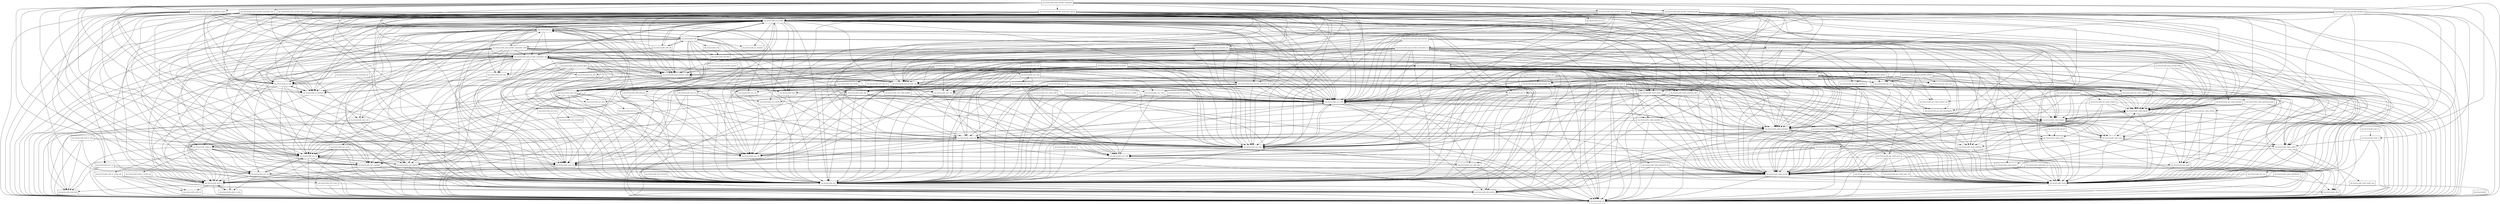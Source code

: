 digraph bcprov_jdk15on_1_56_package_dependencies {
  node [shape = box, fontsize=10.0];
  org_bouncycastle -> org_bouncycastle_util;
  org_bouncycastle_asn1 -> org_bouncycastle_util;
  org_bouncycastle_asn1 -> org_bouncycastle_util_encoders;
  org_bouncycastle_asn1 -> org_bouncycastle_util_io;
  org_bouncycastle_asn1_anssi -> org_bouncycastle_asn1;
  org_bouncycastle_asn1_anssi -> org_bouncycastle_asn1_x9;
  org_bouncycastle_asn1_anssi -> org_bouncycastle_math_ec;
  org_bouncycastle_asn1_anssi -> org_bouncycastle_util;
  org_bouncycastle_asn1_anssi -> org_bouncycastle_util_encoders;
  org_bouncycastle_asn1_bc -> org_bouncycastle_asn1;
  org_bouncycastle_asn1_bc -> org_bouncycastle_asn1_pkcs;
  org_bouncycastle_asn1_bc -> org_bouncycastle_asn1_x509;
  org_bouncycastle_asn1_bc -> org_bouncycastle_util;
  org_bouncycastle_asn1_bsi -> org_bouncycastle_asn1;
  org_bouncycastle_asn1_cmp -> org_bouncycastle_asn1;
  org_bouncycastle_asn1_cmp -> org_bouncycastle_asn1_crmf;
  org_bouncycastle_asn1_cmp -> org_bouncycastle_asn1_pkcs;
  org_bouncycastle_asn1_cmp -> org_bouncycastle_asn1_x500;
  org_bouncycastle_asn1_cmp -> org_bouncycastle_asn1_x509;
  org_bouncycastle_asn1_cms -> org_bouncycastle_asn1;
  org_bouncycastle_asn1_cms -> org_bouncycastle_asn1_pkcs;
  org_bouncycastle_asn1_cms -> org_bouncycastle_asn1_x500;
  org_bouncycastle_asn1_cms -> org_bouncycastle_asn1_x509;
  org_bouncycastle_asn1_cms -> org_bouncycastle_util;
  org_bouncycastle_asn1_cms_ecc -> org_bouncycastle_asn1;
  org_bouncycastle_asn1_cms_ecc -> org_bouncycastle_asn1_cms;
  org_bouncycastle_asn1_cms_ecc -> org_bouncycastle_asn1_x509;
  org_bouncycastle_asn1_cms_ecc -> org_bouncycastle_util;
  org_bouncycastle_asn1_crmf -> org_bouncycastle_asn1;
  org_bouncycastle_asn1_crmf -> org_bouncycastle_asn1_cmp;
  org_bouncycastle_asn1_crmf -> org_bouncycastle_asn1_cms;
  org_bouncycastle_asn1_crmf -> org_bouncycastle_asn1_pkcs;
  org_bouncycastle_asn1_crmf -> org_bouncycastle_asn1_x500;
  org_bouncycastle_asn1_crmf -> org_bouncycastle_asn1_x509;
  org_bouncycastle_asn1_cryptopro -> org_bouncycastle_asn1;
  org_bouncycastle_asn1_cryptopro -> org_bouncycastle_crypto_params;
  org_bouncycastle_asn1_cryptopro -> org_bouncycastle_math_ec;
  org_bouncycastle_asn1_cryptopro -> org_bouncycastle_util;
  org_bouncycastle_asn1_dvcs -> org_bouncycastle_asn1;
  org_bouncycastle_asn1_dvcs -> org_bouncycastle_asn1_cmp;
  org_bouncycastle_asn1_dvcs -> org_bouncycastle_asn1_cms;
  org_bouncycastle_asn1_dvcs -> org_bouncycastle_asn1_ess;
  org_bouncycastle_asn1_dvcs -> org_bouncycastle_asn1_ocsp;
  org_bouncycastle_asn1_dvcs -> org_bouncycastle_asn1_smime;
  org_bouncycastle_asn1_dvcs -> org_bouncycastle_asn1_x509;
  org_bouncycastle_asn1_dvcs -> org_bouncycastle_util;
  org_bouncycastle_asn1_eac -> org_bouncycastle_asn1;
  org_bouncycastle_asn1_eac -> org_bouncycastle_util;
  org_bouncycastle_asn1_esf -> org_bouncycastle_asn1;
  org_bouncycastle_asn1_esf -> org_bouncycastle_asn1_ocsp;
  org_bouncycastle_asn1_esf -> org_bouncycastle_asn1_oiw;
  org_bouncycastle_asn1_esf -> org_bouncycastle_asn1_pkcs;
  org_bouncycastle_asn1_esf -> org_bouncycastle_asn1_x500;
  org_bouncycastle_asn1_esf -> org_bouncycastle_asn1_x509;
  org_bouncycastle_asn1_ess -> org_bouncycastle_asn1;
  org_bouncycastle_asn1_ess -> org_bouncycastle_asn1_nist;
  org_bouncycastle_asn1_ess -> org_bouncycastle_asn1_oiw;
  org_bouncycastle_asn1_ess -> org_bouncycastle_asn1_x509;
  org_bouncycastle_asn1_ess -> org_bouncycastle_util;
  org_bouncycastle_asn1_gnu -> org_bouncycastle_asn1;
  org_bouncycastle_asn1_iana -> org_bouncycastle_asn1;
  org_bouncycastle_asn1_icao -> org_bouncycastle_asn1;
  org_bouncycastle_asn1_icao -> org_bouncycastle_asn1_x509;
  org_bouncycastle_asn1_isismtt -> org_bouncycastle_asn1;
  org_bouncycastle_asn1_isismtt_ocsp -> org_bouncycastle_asn1;
  org_bouncycastle_asn1_isismtt_ocsp -> org_bouncycastle_asn1_x509;
  org_bouncycastle_asn1_isismtt_x509 -> org_bouncycastle_asn1;
  org_bouncycastle_asn1_isismtt_x509 -> org_bouncycastle_asn1_isismtt;
  org_bouncycastle_asn1_isismtt_x509 -> org_bouncycastle_asn1_x500;
  org_bouncycastle_asn1_isismtt_x509 -> org_bouncycastle_asn1_x509;
  org_bouncycastle_asn1_iso -> org_bouncycastle_asn1;
  org_bouncycastle_asn1_kisa -> org_bouncycastle_asn1;
  org_bouncycastle_asn1_microsoft -> org_bouncycastle_asn1;
  org_bouncycastle_asn1_misc -> org_bouncycastle_asn1;
  org_bouncycastle_asn1_misc -> org_bouncycastle_util;
  org_bouncycastle_asn1_mozilla -> org_bouncycastle_asn1;
  org_bouncycastle_asn1_mozilla -> org_bouncycastle_asn1_x509;
  org_bouncycastle_asn1_nist -> org_bouncycastle_asn1;
  org_bouncycastle_asn1_nist -> org_bouncycastle_asn1_sec;
  org_bouncycastle_asn1_nist -> org_bouncycastle_asn1_x9;
  org_bouncycastle_asn1_nist -> org_bouncycastle_util;
  org_bouncycastle_asn1_ntt -> org_bouncycastle_asn1;
  org_bouncycastle_asn1_ocsp -> org_bouncycastle_asn1;
  org_bouncycastle_asn1_ocsp -> org_bouncycastle_asn1_x500;
  org_bouncycastle_asn1_ocsp -> org_bouncycastle_asn1_x509;
  org_bouncycastle_asn1_oiw -> org_bouncycastle_asn1;
  org_bouncycastle_asn1_pkcs -> org_bouncycastle_asn1;
  org_bouncycastle_asn1_pkcs -> org_bouncycastle_asn1_oiw;
  org_bouncycastle_asn1_pkcs -> org_bouncycastle_asn1_x500;
  org_bouncycastle_asn1_pkcs -> org_bouncycastle_asn1_x509;
  org_bouncycastle_asn1_pkcs -> org_bouncycastle_util;
  org_bouncycastle_asn1_rosstandart -> org_bouncycastle_asn1;
  org_bouncycastle_asn1_sec -> org_bouncycastle_asn1;
  org_bouncycastle_asn1_sec -> org_bouncycastle_asn1_x9;
  org_bouncycastle_asn1_sec -> org_bouncycastle_math_ec;
  org_bouncycastle_asn1_sec -> org_bouncycastle_math_ec_endo;
  org_bouncycastle_asn1_sec -> org_bouncycastle_util;
  org_bouncycastle_asn1_sec -> org_bouncycastle_util_encoders;
  org_bouncycastle_asn1_smime -> org_bouncycastle_asn1;
  org_bouncycastle_asn1_smime -> org_bouncycastle_asn1_cms;
  org_bouncycastle_asn1_smime -> org_bouncycastle_asn1_nist;
  org_bouncycastle_asn1_smime -> org_bouncycastle_asn1_pkcs;
  org_bouncycastle_asn1_teletrust -> org_bouncycastle_asn1;
  org_bouncycastle_asn1_teletrust -> org_bouncycastle_asn1_x9;
  org_bouncycastle_asn1_teletrust -> org_bouncycastle_math_ec;
  org_bouncycastle_asn1_teletrust -> org_bouncycastle_util;
  org_bouncycastle_asn1_teletrust -> org_bouncycastle_util_encoders;
  org_bouncycastle_asn1_tsp -> org_bouncycastle_asn1;
  org_bouncycastle_asn1_tsp -> org_bouncycastle_asn1_cmp;
  org_bouncycastle_asn1_tsp -> org_bouncycastle_asn1_cms;
  org_bouncycastle_asn1_tsp -> org_bouncycastle_asn1_x509;
  org_bouncycastle_asn1_tsp -> org_bouncycastle_util;
  org_bouncycastle_asn1_ua -> org_bouncycastle_asn1;
  org_bouncycastle_asn1_ua -> org_bouncycastle_crypto_params;
  org_bouncycastle_asn1_ua -> org_bouncycastle_math_ec;
  org_bouncycastle_asn1_ua -> org_bouncycastle_math_field;
  org_bouncycastle_asn1_ua -> org_bouncycastle_util;
  org_bouncycastle_asn1_util -> org_bouncycastle_asn1;
  org_bouncycastle_asn1_util -> org_bouncycastle_util;
  org_bouncycastle_asn1_util -> org_bouncycastle_util_encoders;
  org_bouncycastle_asn1_x500 -> org_bouncycastle_asn1;
  org_bouncycastle_asn1_x500 -> org_bouncycastle_asn1_x500_style;
  org_bouncycastle_asn1_x500_style -> org_bouncycastle_asn1;
  org_bouncycastle_asn1_x500_style -> org_bouncycastle_asn1_pkcs;
  org_bouncycastle_asn1_x500_style -> org_bouncycastle_asn1_x500;
  org_bouncycastle_asn1_x500_style -> org_bouncycastle_asn1_x509;
  org_bouncycastle_asn1_x500_style -> org_bouncycastle_util;
  org_bouncycastle_asn1_x500_style -> org_bouncycastle_util_encoders;
  org_bouncycastle_asn1_x509 -> org_bouncycastle_asn1;
  org_bouncycastle_asn1_x509 -> org_bouncycastle_asn1_pkcs;
  org_bouncycastle_asn1_x509 -> org_bouncycastle_asn1_x500;
  org_bouncycastle_asn1_x509 -> org_bouncycastle_crypto;
  org_bouncycastle_asn1_x509 -> org_bouncycastle_crypto_digests;
  org_bouncycastle_asn1_x509 -> org_bouncycastle_util;
  org_bouncycastle_asn1_x509 -> org_bouncycastle_util_encoders;
  org_bouncycastle_asn1_x509_qualified -> org_bouncycastle_asn1;
  org_bouncycastle_asn1_x509_qualified -> org_bouncycastle_asn1_x509;
  org_bouncycastle_asn1_x509_sigi -> org_bouncycastle_asn1;
  org_bouncycastle_asn1_x509_sigi -> org_bouncycastle_asn1_x500;
  org_bouncycastle_asn1_x9 -> org_bouncycastle_asn1;
  org_bouncycastle_asn1_x9 -> org_bouncycastle_asn1_anssi;
  org_bouncycastle_asn1_x9 -> org_bouncycastle_asn1_cryptopro;
  org_bouncycastle_asn1_x9 -> org_bouncycastle_asn1_nist;
  org_bouncycastle_asn1_x9 -> org_bouncycastle_asn1_sec;
  org_bouncycastle_asn1_x9 -> org_bouncycastle_asn1_teletrust;
  org_bouncycastle_asn1_x9 -> org_bouncycastle_math_ec;
  org_bouncycastle_asn1_x9 -> org_bouncycastle_math_field;
  org_bouncycastle_asn1_x9 -> org_bouncycastle_util;
  org_bouncycastle_asn1_x9 -> org_bouncycastle_util_encoders;
  org_bouncycastle_crypto -> org_bouncycastle_crypto_params;
  org_bouncycastle_crypto -> org_bouncycastle_util;
  org_bouncycastle_crypto_agreement -> org_bouncycastle_crypto;
  org_bouncycastle_crypto_agreement -> org_bouncycastle_crypto_generators;
  org_bouncycastle_crypto_agreement -> org_bouncycastle_crypto_params;
  org_bouncycastle_crypto_agreement -> org_bouncycastle_math_ec;
  org_bouncycastle_crypto_agreement -> org_bouncycastle_util;
  org_bouncycastle_crypto_agreement -> org_bouncycastle_util_encoders;
  org_bouncycastle_crypto_agreement_jpake -> org_bouncycastle_crypto;
  org_bouncycastle_crypto_agreement_jpake -> org_bouncycastle_crypto_digests;
  org_bouncycastle_crypto_agreement_jpake -> org_bouncycastle_crypto_macs;
  org_bouncycastle_crypto_agreement_jpake -> org_bouncycastle_crypto_params;
  org_bouncycastle_crypto_agreement_jpake -> org_bouncycastle_util;
  org_bouncycastle_crypto_agreement_kdf -> org_bouncycastle_asn1;
  org_bouncycastle_crypto_agreement_kdf -> org_bouncycastle_asn1_x509;
  org_bouncycastle_crypto_agreement_kdf -> org_bouncycastle_crypto;
  org_bouncycastle_crypto_agreement_kdf -> org_bouncycastle_crypto_generators;
  org_bouncycastle_crypto_agreement_kdf -> org_bouncycastle_crypto_params;
  org_bouncycastle_crypto_agreement_kdf -> org_bouncycastle_util;
  org_bouncycastle_crypto_agreement_srp -> org_bouncycastle_crypto;
  org_bouncycastle_crypto_agreement_srp -> org_bouncycastle_crypto_params;
  org_bouncycastle_crypto_agreement_srp -> org_bouncycastle_util;
  org_bouncycastle_crypto_agreement_srp -> org_bouncycastle_util_encoders;
  org_bouncycastle_crypto_commitments -> org_bouncycastle_crypto;
  org_bouncycastle_crypto_commitments -> org_bouncycastle_util;
  org_bouncycastle_crypto_digests -> org_bouncycastle_crypto;
  org_bouncycastle_crypto_digests -> org_bouncycastle_crypto_engines;
  org_bouncycastle_crypto_digests -> org_bouncycastle_crypto_params;
  org_bouncycastle_crypto_digests -> org_bouncycastle_util;
  org_bouncycastle_crypto_ec -> org_bouncycastle_asn1;
  org_bouncycastle_crypto_ec -> org_bouncycastle_asn1_sec;
  org_bouncycastle_crypto_ec -> org_bouncycastle_asn1_x9;
  org_bouncycastle_crypto_ec -> org_bouncycastle_crypto;
  org_bouncycastle_crypto_ec -> org_bouncycastle_crypto_params;
  org_bouncycastle_crypto_ec -> org_bouncycastle_math_ec;
  org_bouncycastle_crypto_ec -> org_bouncycastle_math_ec_custom_djb;
  org_bouncycastle_crypto_ec -> org_bouncycastle_math_ec_custom_sec;
  org_bouncycastle_crypto_ec -> org_bouncycastle_math_ec_endo;
  org_bouncycastle_crypto_ec -> org_bouncycastle_util;
  org_bouncycastle_crypto_ec -> org_bouncycastle_util_encoders;
  org_bouncycastle_crypto_encodings -> org_bouncycastle_crypto;
  org_bouncycastle_crypto_encodings -> org_bouncycastle_crypto_params;
  org_bouncycastle_crypto_encodings -> org_bouncycastle_crypto_util;
  org_bouncycastle_crypto_encodings -> org_bouncycastle_util;
  org_bouncycastle_crypto_engines -> org_bouncycastle_crypto;
  org_bouncycastle_crypto_engines -> org_bouncycastle_crypto_generators;
  org_bouncycastle_crypto_engines -> org_bouncycastle_crypto_modes;
  org_bouncycastle_crypto_engines -> org_bouncycastle_crypto_params;
  org_bouncycastle_crypto_engines -> org_bouncycastle_crypto_util;
  org_bouncycastle_crypto_engines -> org_bouncycastle_util;
  org_bouncycastle_crypto_examples -> org_bouncycastle_crypto;
  org_bouncycastle_crypto_examples -> org_bouncycastle_crypto_agreement_jpake;
  org_bouncycastle_crypto_examples -> org_bouncycastle_crypto_digests;
  org_bouncycastle_crypto_examples -> org_bouncycastle_crypto_engines;
  org_bouncycastle_crypto_examples -> org_bouncycastle_crypto_generators;
  org_bouncycastle_crypto_examples -> org_bouncycastle_crypto_modes;
  org_bouncycastle_crypto_examples -> org_bouncycastle_crypto_paddings;
  org_bouncycastle_crypto_examples -> org_bouncycastle_crypto_params;
  org_bouncycastle_crypto_examples -> org_bouncycastle_util_encoders;
  org_bouncycastle_crypto_generators -> org_bouncycastle_crypto;
  org_bouncycastle_crypto_generators -> org_bouncycastle_crypto_digests;
  org_bouncycastle_crypto_generators -> org_bouncycastle_crypto_engines;
  org_bouncycastle_crypto_generators -> org_bouncycastle_crypto_macs;
  org_bouncycastle_crypto_generators -> org_bouncycastle_crypto_params;
  org_bouncycastle_crypto_generators -> org_bouncycastle_crypto_util;
  org_bouncycastle_crypto_generators -> org_bouncycastle_math;
  org_bouncycastle_crypto_generators -> org_bouncycastle_math_ec;
  org_bouncycastle_crypto_generators -> org_bouncycastle_util;
  org_bouncycastle_crypto_generators -> org_bouncycastle_util_encoders;
  org_bouncycastle_crypto_io -> org_bouncycastle_crypto;
  org_bouncycastle_crypto_io -> org_bouncycastle_crypto_modes;
  org_bouncycastle_crypto_io -> org_bouncycastle_util;
  org_bouncycastle_crypto_kems -> org_bouncycastle_crypto;
  org_bouncycastle_crypto_kems -> org_bouncycastle_crypto_params;
  org_bouncycastle_crypto_kems -> org_bouncycastle_math_ec;
  org_bouncycastle_crypto_kems -> org_bouncycastle_util;
  org_bouncycastle_crypto_macs -> org_bouncycastle_crypto;
  org_bouncycastle_crypto_macs -> org_bouncycastle_crypto_digests;
  org_bouncycastle_crypto_macs -> org_bouncycastle_crypto_engines;
  org_bouncycastle_crypto_macs -> org_bouncycastle_crypto_modes;
  org_bouncycastle_crypto_macs -> org_bouncycastle_crypto_paddings;
  org_bouncycastle_crypto_macs -> org_bouncycastle_crypto_params;
  org_bouncycastle_crypto_macs -> org_bouncycastle_util;
  org_bouncycastle_crypto_modes -> org_bouncycastle_crypto;
  org_bouncycastle_crypto_modes -> org_bouncycastle_crypto_macs;
  org_bouncycastle_crypto_modes -> org_bouncycastle_crypto_modes_gcm;
  org_bouncycastle_crypto_modes -> org_bouncycastle_crypto_params;
  org_bouncycastle_crypto_modes -> org_bouncycastle_util;
  org_bouncycastle_crypto_modes_gcm -> org_bouncycastle_util;
  org_bouncycastle_crypto_paddings -> org_bouncycastle_crypto;
  org_bouncycastle_crypto_paddings -> org_bouncycastle_crypto_params;
  org_bouncycastle_crypto_params -> org_bouncycastle_asn1;
  org_bouncycastle_crypto_params -> org_bouncycastle_crypto;
  org_bouncycastle_crypto_params -> org_bouncycastle_math_ec;
  org_bouncycastle_crypto_params -> org_bouncycastle_util;
  org_bouncycastle_crypto_parsers -> org_bouncycastle_crypto;
  org_bouncycastle_crypto_parsers -> org_bouncycastle_crypto_params;
  org_bouncycastle_crypto_parsers -> org_bouncycastle_math_ec;
  org_bouncycastle_crypto_parsers -> org_bouncycastle_util_io;
  org_bouncycastle_crypto_prng -> org_bouncycastle_crypto;
  org_bouncycastle_crypto_prng -> org_bouncycastle_crypto_params;
  org_bouncycastle_crypto_prng -> org_bouncycastle_crypto_prng_drbg;
  org_bouncycastle_crypto_prng -> org_bouncycastle_util;
  org_bouncycastle_crypto_prng_drbg -> org_bouncycastle_asn1_nist;
  org_bouncycastle_crypto_prng_drbg -> org_bouncycastle_asn1_x9;
  org_bouncycastle_crypto_prng_drbg -> org_bouncycastle_crypto;
  org_bouncycastle_crypto_prng_drbg -> org_bouncycastle_crypto_params;
  org_bouncycastle_crypto_prng_drbg -> org_bouncycastle_crypto_prng;
  org_bouncycastle_crypto_prng_drbg -> org_bouncycastle_math_ec;
  org_bouncycastle_crypto_prng_drbg -> org_bouncycastle_util;
  org_bouncycastle_crypto_prng_drbg -> org_bouncycastle_util_encoders;
  org_bouncycastle_crypto_signers -> org_bouncycastle_asn1;
  org_bouncycastle_crypto_signers -> org_bouncycastle_asn1_nist;
  org_bouncycastle_crypto_signers -> org_bouncycastle_asn1_pkcs;
  org_bouncycastle_crypto_signers -> org_bouncycastle_asn1_teletrust;
  org_bouncycastle_crypto_signers -> org_bouncycastle_asn1_x509;
  org_bouncycastle_crypto_signers -> org_bouncycastle_crypto;
  org_bouncycastle_crypto_signers -> org_bouncycastle_crypto_encodings;
  org_bouncycastle_crypto_signers -> org_bouncycastle_crypto_engines;
  org_bouncycastle_crypto_signers -> org_bouncycastle_crypto_generators;
  org_bouncycastle_crypto_signers -> org_bouncycastle_crypto_macs;
  org_bouncycastle_crypto_signers -> org_bouncycastle_crypto_params;
  org_bouncycastle_crypto_signers -> org_bouncycastle_math_ec;
  org_bouncycastle_crypto_signers -> org_bouncycastle_util;
  org_bouncycastle_crypto_tls -> org_bouncycastle_asn1;
  org_bouncycastle_crypto_tls -> org_bouncycastle_asn1_nist;
  org_bouncycastle_crypto_tls -> org_bouncycastle_asn1_ocsp;
  org_bouncycastle_crypto_tls -> org_bouncycastle_asn1_pkcs;
  org_bouncycastle_crypto_tls -> org_bouncycastle_asn1_x500;
  org_bouncycastle_crypto_tls -> org_bouncycastle_asn1_x509;
  org_bouncycastle_crypto_tls -> org_bouncycastle_asn1_x9;
  org_bouncycastle_crypto_tls -> org_bouncycastle_crypto;
  org_bouncycastle_crypto_tls -> org_bouncycastle_crypto_agreement;
  org_bouncycastle_crypto_tls -> org_bouncycastle_crypto_agreement_srp;
  org_bouncycastle_crypto_tls -> org_bouncycastle_crypto_digests;
  org_bouncycastle_crypto_tls -> org_bouncycastle_crypto_ec;
  org_bouncycastle_crypto_tls -> org_bouncycastle_crypto_encodings;
  org_bouncycastle_crypto_tls -> org_bouncycastle_crypto_engines;
  org_bouncycastle_crypto_tls -> org_bouncycastle_crypto_generators;
  org_bouncycastle_crypto_tls -> org_bouncycastle_crypto_macs;
  org_bouncycastle_crypto_tls -> org_bouncycastle_crypto_modes;
  org_bouncycastle_crypto_tls -> org_bouncycastle_crypto_params;
  org_bouncycastle_crypto_tls -> org_bouncycastle_crypto_prng;
  org_bouncycastle_crypto_tls -> org_bouncycastle_crypto_signers;
  org_bouncycastle_crypto_tls -> org_bouncycastle_crypto_util;
  org_bouncycastle_crypto_tls -> org_bouncycastle_math_ec;
  org_bouncycastle_crypto_tls -> org_bouncycastle_math_field;
  org_bouncycastle_crypto_tls -> org_bouncycastle_util;
  org_bouncycastle_crypto_tls -> org_bouncycastle_util_encoders;
  org_bouncycastle_crypto_tls -> org_bouncycastle_util_io;
  org_bouncycastle_crypto_util -> org_bouncycastle_asn1;
  org_bouncycastle_crypto_util -> org_bouncycastle_asn1_oiw;
  org_bouncycastle_crypto_util -> org_bouncycastle_asn1_pkcs;
  org_bouncycastle_crypto_util -> org_bouncycastle_asn1_sec;
  org_bouncycastle_crypto_util -> org_bouncycastle_asn1_x509;
  org_bouncycastle_crypto_util -> org_bouncycastle_asn1_x9;
  org_bouncycastle_crypto_util -> org_bouncycastle_crypto;
  org_bouncycastle_crypto_util -> org_bouncycastle_crypto_digests;
  org_bouncycastle_crypto_util -> org_bouncycastle_crypto_ec;
  org_bouncycastle_crypto_util -> org_bouncycastle_crypto_params;
  org_bouncycastle_crypto_util -> org_bouncycastle_math_ec;
  org_bouncycastle_crypto_util -> org_bouncycastle_util;
  org_bouncycastle_i18n -> org_bouncycastle_i18n_filter;
  org_bouncycastle_jcajce -> org_bouncycastle_asn1;
  org_bouncycastle_jcajce -> org_bouncycastle_asn1_x509;
  org_bouncycastle_jcajce -> org_bouncycastle_crypto;
  org_bouncycastle_jcajce -> org_bouncycastle_util;
  org_bouncycastle_jcajce_io -> org_bouncycastle_crypto_io;
  org_bouncycastle_jcajce_provider_asymmetric -> org_bouncycastle_asn1;
  org_bouncycastle_jcajce_provider_asymmetric -> org_bouncycastle_asn1_bsi;
  org_bouncycastle_jcajce_provider_asymmetric -> org_bouncycastle_asn1_cryptopro;
  org_bouncycastle_jcajce_provider_asymmetric -> org_bouncycastle_asn1_eac;
  org_bouncycastle_jcajce_provider_asymmetric -> org_bouncycastle_asn1_nist;
  org_bouncycastle_jcajce_provider_asymmetric -> org_bouncycastle_asn1_oiw;
  org_bouncycastle_jcajce_provider_asymmetric -> org_bouncycastle_asn1_pkcs;
  org_bouncycastle_jcajce_provider_asymmetric -> org_bouncycastle_asn1_sec;
  org_bouncycastle_jcajce_provider_asymmetric -> org_bouncycastle_asn1_teletrust;
  org_bouncycastle_jcajce_provider_asymmetric -> org_bouncycastle_asn1_ua;
  org_bouncycastle_jcajce_provider_asymmetric -> org_bouncycastle_asn1_x509;
  org_bouncycastle_jcajce_provider_asymmetric -> org_bouncycastle_asn1_x9;
  org_bouncycastle_jcajce_provider_asymmetric -> org_bouncycastle_jcajce_provider_asymmetric_dh;
  org_bouncycastle_jcajce_provider_asymmetric -> org_bouncycastle_jcajce_provider_asymmetric_dsa;
  org_bouncycastle_jcajce_provider_asymmetric -> org_bouncycastle_jcajce_provider_asymmetric_dstu;
  org_bouncycastle_jcajce_provider_asymmetric -> org_bouncycastle_jcajce_provider_asymmetric_ec;
  org_bouncycastle_jcajce_provider_asymmetric -> org_bouncycastle_jcajce_provider_asymmetric_ecgost;
  org_bouncycastle_jcajce_provider_asymmetric -> org_bouncycastle_jcajce_provider_asymmetric_elgamal;
  org_bouncycastle_jcajce_provider_asymmetric -> org_bouncycastle_jcajce_provider_asymmetric_gost;
  org_bouncycastle_jcajce_provider_asymmetric -> org_bouncycastle_jcajce_provider_asymmetric_rsa;
  org_bouncycastle_jcajce_provider_asymmetric -> org_bouncycastle_jcajce_provider_config;
  org_bouncycastle_jcajce_provider_asymmetric -> org_bouncycastle_jcajce_provider_util;
  org_bouncycastle_jcajce_provider_asymmetric -> org_bouncycastle_util;
  org_bouncycastle_jcajce_provider_asymmetric_dh -> org_bouncycastle_asn1;
  org_bouncycastle_jcajce_provider_asymmetric_dh -> org_bouncycastle_asn1_pkcs;
  org_bouncycastle_jcajce_provider_asymmetric_dh -> org_bouncycastle_asn1_x509;
  org_bouncycastle_jcajce_provider_asymmetric_dh -> org_bouncycastle_asn1_x9;
  org_bouncycastle_jcajce_provider_asymmetric_dh -> org_bouncycastle_crypto;
  org_bouncycastle_jcajce_provider_asymmetric_dh -> org_bouncycastle_crypto_agreement;
  org_bouncycastle_jcajce_provider_asymmetric_dh -> org_bouncycastle_crypto_agreement_kdf;
  org_bouncycastle_jcajce_provider_asymmetric_dh -> org_bouncycastle_crypto_engines;
  org_bouncycastle_jcajce_provider_asymmetric_dh -> org_bouncycastle_crypto_generators;
  org_bouncycastle_jcajce_provider_asymmetric_dh -> org_bouncycastle_crypto_macs;
  org_bouncycastle_jcajce_provider_asymmetric_dh -> org_bouncycastle_crypto_modes;
  org_bouncycastle_jcajce_provider_asymmetric_dh -> org_bouncycastle_crypto_paddings;
  org_bouncycastle_jcajce_provider_asymmetric_dh -> org_bouncycastle_crypto_params;
  org_bouncycastle_jcajce_provider_asymmetric_dh -> org_bouncycastle_crypto_parsers;
  org_bouncycastle_jcajce_provider_asymmetric_dh -> org_bouncycastle_crypto_util;
  org_bouncycastle_jcajce_provider_asymmetric_dh -> org_bouncycastle_jcajce_provider_asymmetric_util;
  org_bouncycastle_jcajce_provider_asymmetric_dh -> org_bouncycastle_jcajce_provider_config;
  org_bouncycastle_jcajce_provider_asymmetric_dh -> org_bouncycastle_jcajce_provider_util;
  org_bouncycastle_jcajce_provider_asymmetric_dh -> org_bouncycastle_jcajce_spec;
  org_bouncycastle_jcajce_provider_asymmetric_dh -> org_bouncycastle_jcajce_util;
  org_bouncycastle_jcajce_provider_asymmetric_dh -> org_bouncycastle_jce_interfaces;
  org_bouncycastle_jcajce_provider_asymmetric_dh -> org_bouncycastle_jce_provider;
  org_bouncycastle_jcajce_provider_asymmetric_dh -> org_bouncycastle_jce_spec;
  org_bouncycastle_jcajce_provider_asymmetric_dh -> org_bouncycastle_util;
  org_bouncycastle_jcajce_provider_asymmetric_dsa -> org_bouncycastle_asn1;
  org_bouncycastle_jcajce_provider_asymmetric_dsa -> org_bouncycastle_asn1_oiw;
  org_bouncycastle_jcajce_provider_asymmetric_dsa -> org_bouncycastle_asn1_pkcs;
  org_bouncycastle_jcajce_provider_asymmetric_dsa -> org_bouncycastle_asn1_x509;
  org_bouncycastle_jcajce_provider_asymmetric_dsa -> org_bouncycastle_asn1_x9;
  org_bouncycastle_jcajce_provider_asymmetric_dsa -> org_bouncycastle_crypto;
  org_bouncycastle_jcajce_provider_asymmetric_dsa -> org_bouncycastle_crypto_digests;
  org_bouncycastle_jcajce_provider_asymmetric_dsa -> org_bouncycastle_crypto_generators;
  org_bouncycastle_jcajce_provider_asymmetric_dsa -> org_bouncycastle_crypto_params;
  org_bouncycastle_jcajce_provider_asymmetric_dsa -> org_bouncycastle_crypto_signers;
  org_bouncycastle_jcajce_provider_asymmetric_dsa -> org_bouncycastle_crypto_util;
  org_bouncycastle_jcajce_provider_asymmetric_dsa -> org_bouncycastle_jcajce_provider_asymmetric_util;
  org_bouncycastle_jcajce_provider_asymmetric_dsa -> org_bouncycastle_jce_interfaces;
  org_bouncycastle_jcajce_provider_asymmetric_dsa -> org_bouncycastle_util;
  org_bouncycastle_jcajce_provider_asymmetric_dstu -> org_bouncycastle_asn1;
  org_bouncycastle_jcajce_provider_asymmetric_dstu -> org_bouncycastle_asn1_pkcs;
  org_bouncycastle_jcajce_provider_asymmetric_dstu -> org_bouncycastle_asn1_sec;
  org_bouncycastle_jcajce_provider_asymmetric_dstu -> org_bouncycastle_asn1_ua;
  org_bouncycastle_jcajce_provider_asymmetric_dstu -> org_bouncycastle_asn1_x509;
  org_bouncycastle_jcajce_provider_asymmetric_dstu -> org_bouncycastle_asn1_x9;
  org_bouncycastle_jcajce_provider_asymmetric_dstu -> org_bouncycastle_crypto;
  org_bouncycastle_jcajce_provider_asymmetric_dstu -> org_bouncycastle_crypto_digests;
  org_bouncycastle_jcajce_provider_asymmetric_dstu -> org_bouncycastle_crypto_generators;
  org_bouncycastle_jcajce_provider_asymmetric_dstu -> org_bouncycastle_crypto_params;
  org_bouncycastle_jcajce_provider_asymmetric_dstu -> org_bouncycastle_crypto_signers;
  org_bouncycastle_jcajce_provider_asymmetric_dstu -> org_bouncycastle_jcajce_provider_asymmetric_util;
  org_bouncycastle_jcajce_provider_asymmetric_dstu -> org_bouncycastle_jcajce_provider_config;
  org_bouncycastle_jcajce_provider_asymmetric_dstu -> org_bouncycastle_jce_interfaces;
  org_bouncycastle_jcajce_provider_asymmetric_dstu -> org_bouncycastle_jce_provider;
  org_bouncycastle_jcajce_provider_asymmetric_dstu -> org_bouncycastle_jce_spec;
  org_bouncycastle_jcajce_provider_asymmetric_dstu -> org_bouncycastle_math_ec;
  org_bouncycastle_jcajce_provider_asymmetric_dstu -> org_bouncycastle_util;
  org_bouncycastle_jcajce_provider_asymmetric_ec -> org_bouncycastle_asn1;
  org_bouncycastle_jcajce_provider_asymmetric_ec -> org_bouncycastle_asn1_pkcs;
  org_bouncycastle_jcajce_provider_asymmetric_ec -> org_bouncycastle_asn1_sec;
  org_bouncycastle_jcajce_provider_asymmetric_ec -> org_bouncycastle_asn1_x509;
  org_bouncycastle_jcajce_provider_asymmetric_ec -> org_bouncycastle_asn1_x9;
  org_bouncycastle_jcajce_provider_asymmetric_ec -> org_bouncycastle_crypto;
  org_bouncycastle_jcajce_provider_asymmetric_ec -> org_bouncycastle_crypto_agreement;
  org_bouncycastle_jcajce_provider_asymmetric_ec -> org_bouncycastle_crypto_agreement_kdf;
  org_bouncycastle_jcajce_provider_asymmetric_ec -> org_bouncycastle_crypto_digests;
  org_bouncycastle_jcajce_provider_asymmetric_ec -> org_bouncycastle_crypto_engines;
  org_bouncycastle_jcajce_provider_asymmetric_ec -> org_bouncycastle_crypto_generators;
  org_bouncycastle_jcajce_provider_asymmetric_ec -> org_bouncycastle_crypto_macs;
  org_bouncycastle_jcajce_provider_asymmetric_ec -> org_bouncycastle_crypto_modes;
  org_bouncycastle_jcajce_provider_asymmetric_ec -> org_bouncycastle_crypto_paddings;
  org_bouncycastle_jcajce_provider_asymmetric_ec -> org_bouncycastle_crypto_params;
  org_bouncycastle_jcajce_provider_asymmetric_ec -> org_bouncycastle_crypto_parsers;
  org_bouncycastle_jcajce_provider_asymmetric_ec -> org_bouncycastle_crypto_signers;
  org_bouncycastle_jcajce_provider_asymmetric_ec -> org_bouncycastle_crypto_util;
  org_bouncycastle_jcajce_provider_asymmetric_ec -> org_bouncycastle_jcajce_provider_asymmetric_util;
  org_bouncycastle_jcajce_provider_asymmetric_ec -> org_bouncycastle_jcajce_provider_config;
  org_bouncycastle_jcajce_provider_asymmetric_ec -> org_bouncycastle_jcajce_provider_util;
  org_bouncycastle_jcajce_provider_asymmetric_ec -> org_bouncycastle_jcajce_spec;
  org_bouncycastle_jcajce_provider_asymmetric_ec -> org_bouncycastle_jcajce_util;
  org_bouncycastle_jcajce_provider_asymmetric_ec -> org_bouncycastle_jce_interfaces;
  org_bouncycastle_jcajce_provider_asymmetric_ec -> org_bouncycastle_jce_provider;
  org_bouncycastle_jcajce_provider_asymmetric_ec -> org_bouncycastle_jce_spec;
  org_bouncycastle_jcajce_provider_asymmetric_ec -> org_bouncycastle_math_ec;
  org_bouncycastle_jcajce_provider_asymmetric_ec -> org_bouncycastle_util;
  org_bouncycastle_jcajce_provider_asymmetric_ecgost -> org_bouncycastle_asn1;
  org_bouncycastle_jcajce_provider_asymmetric_ecgost -> org_bouncycastle_asn1_cryptopro;
  org_bouncycastle_jcajce_provider_asymmetric_ecgost -> org_bouncycastle_asn1_pkcs;
  org_bouncycastle_jcajce_provider_asymmetric_ecgost -> org_bouncycastle_asn1_sec;
  org_bouncycastle_jcajce_provider_asymmetric_ecgost -> org_bouncycastle_asn1_x509;
  org_bouncycastle_jcajce_provider_asymmetric_ecgost -> org_bouncycastle_asn1_x9;
  org_bouncycastle_jcajce_provider_asymmetric_ecgost -> org_bouncycastle_crypto;
  org_bouncycastle_jcajce_provider_asymmetric_ecgost -> org_bouncycastle_crypto_digests;
  org_bouncycastle_jcajce_provider_asymmetric_ecgost -> org_bouncycastle_crypto_generators;
  org_bouncycastle_jcajce_provider_asymmetric_ecgost -> org_bouncycastle_crypto_params;
  org_bouncycastle_jcajce_provider_asymmetric_ecgost -> org_bouncycastle_crypto_signers;
  org_bouncycastle_jcajce_provider_asymmetric_ecgost -> org_bouncycastle_jcajce_provider_asymmetric_util;
  org_bouncycastle_jcajce_provider_asymmetric_ecgost -> org_bouncycastle_jcajce_provider_config;
  org_bouncycastle_jcajce_provider_asymmetric_ecgost -> org_bouncycastle_jce;
  org_bouncycastle_jcajce_provider_asymmetric_ecgost -> org_bouncycastle_jce_interfaces;
  org_bouncycastle_jcajce_provider_asymmetric_ecgost -> org_bouncycastle_jce_provider;
  org_bouncycastle_jcajce_provider_asymmetric_ecgost -> org_bouncycastle_jce_spec;
  org_bouncycastle_jcajce_provider_asymmetric_ecgost -> org_bouncycastle_math_ec;
  org_bouncycastle_jcajce_provider_asymmetric_ecgost -> org_bouncycastle_util;
  org_bouncycastle_jcajce_provider_asymmetric_elgamal -> org_bouncycastle_asn1;
  org_bouncycastle_jcajce_provider_asymmetric_elgamal -> org_bouncycastle_asn1_oiw;
  org_bouncycastle_jcajce_provider_asymmetric_elgamal -> org_bouncycastle_asn1_pkcs;
  org_bouncycastle_jcajce_provider_asymmetric_elgamal -> org_bouncycastle_asn1_x509;
  org_bouncycastle_jcajce_provider_asymmetric_elgamal -> org_bouncycastle_asn1_x9;
  org_bouncycastle_jcajce_provider_asymmetric_elgamal -> org_bouncycastle_crypto;
  org_bouncycastle_jcajce_provider_asymmetric_elgamal -> org_bouncycastle_crypto_encodings;
  org_bouncycastle_jcajce_provider_asymmetric_elgamal -> org_bouncycastle_crypto_engines;
  org_bouncycastle_jcajce_provider_asymmetric_elgamal -> org_bouncycastle_crypto_generators;
  org_bouncycastle_jcajce_provider_asymmetric_elgamal -> org_bouncycastle_crypto_params;
  org_bouncycastle_jcajce_provider_asymmetric_elgamal -> org_bouncycastle_jcajce_provider_asymmetric_util;
  org_bouncycastle_jcajce_provider_asymmetric_elgamal -> org_bouncycastle_jcajce_provider_config;
  org_bouncycastle_jcajce_provider_asymmetric_elgamal -> org_bouncycastle_jcajce_provider_symmetric_util;
  org_bouncycastle_jcajce_provider_asymmetric_elgamal -> org_bouncycastle_jcajce_provider_util;
  org_bouncycastle_jcajce_provider_asymmetric_elgamal -> org_bouncycastle_jce_interfaces;
  org_bouncycastle_jcajce_provider_asymmetric_elgamal -> org_bouncycastle_jce_provider;
  org_bouncycastle_jcajce_provider_asymmetric_elgamal -> org_bouncycastle_jce_spec;
  org_bouncycastle_jcajce_provider_asymmetric_elgamal -> org_bouncycastle_util;
  org_bouncycastle_jcajce_provider_asymmetric_gost -> org_bouncycastle_asn1;
  org_bouncycastle_jcajce_provider_asymmetric_gost -> org_bouncycastle_asn1_cryptopro;
  org_bouncycastle_jcajce_provider_asymmetric_gost -> org_bouncycastle_asn1_pkcs;
  org_bouncycastle_jcajce_provider_asymmetric_gost -> org_bouncycastle_asn1_x509;
  org_bouncycastle_jcajce_provider_asymmetric_gost -> org_bouncycastle_crypto;
  org_bouncycastle_jcajce_provider_asymmetric_gost -> org_bouncycastle_crypto_digests;
  org_bouncycastle_jcajce_provider_asymmetric_gost -> org_bouncycastle_crypto_generators;
  org_bouncycastle_jcajce_provider_asymmetric_gost -> org_bouncycastle_crypto_params;
  org_bouncycastle_jcajce_provider_asymmetric_gost -> org_bouncycastle_crypto_signers;
  org_bouncycastle_jcajce_provider_asymmetric_gost -> org_bouncycastle_jcajce_provider_asymmetric_util;
  org_bouncycastle_jcajce_provider_asymmetric_gost -> org_bouncycastle_jce_interfaces;
  org_bouncycastle_jcajce_provider_asymmetric_gost -> org_bouncycastle_jce_provider;
  org_bouncycastle_jcajce_provider_asymmetric_gost -> org_bouncycastle_jce_spec;
  org_bouncycastle_jcajce_provider_asymmetric_gost -> org_bouncycastle_util;
  org_bouncycastle_jcajce_provider_asymmetric_ies -> org_bouncycastle_asn1;
  org_bouncycastle_jcajce_provider_asymmetric_ies -> org_bouncycastle_jce_spec;
  org_bouncycastle_jcajce_provider_asymmetric_rsa -> org_bouncycastle_asn1;
  org_bouncycastle_jcajce_provider_asymmetric_rsa -> org_bouncycastle_asn1_nist;
  org_bouncycastle_jcajce_provider_asymmetric_rsa -> org_bouncycastle_asn1_oiw;
  org_bouncycastle_jcajce_provider_asymmetric_rsa -> org_bouncycastle_asn1_pkcs;
  org_bouncycastle_jcajce_provider_asymmetric_rsa -> org_bouncycastle_asn1_teletrust;
  org_bouncycastle_jcajce_provider_asymmetric_rsa -> org_bouncycastle_asn1_x509;
  org_bouncycastle_jcajce_provider_asymmetric_rsa -> org_bouncycastle_crypto;
  org_bouncycastle_jcajce_provider_asymmetric_rsa -> org_bouncycastle_crypto_digests;
  org_bouncycastle_jcajce_provider_asymmetric_rsa -> org_bouncycastle_crypto_encodings;
  org_bouncycastle_jcajce_provider_asymmetric_rsa -> org_bouncycastle_crypto_engines;
  org_bouncycastle_jcajce_provider_asymmetric_rsa -> org_bouncycastle_crypto_generators;
  org_bouncycastle_jcajce_provider_asymmetric_rsa -> org_bouncycastle_crypto_params;
  org_bouncycastle_jcajce_provider_asymmetric_rsa -> org_bouncycastle_crypto_signers;
  org_bouncycastle_jcajce_provider_asymmetric_rsa -> org_bouncycastle_crypto_util;
  org_bouncycastle_jcajce_provider_asymmetric_rsa -> org_bouncycastle_jcajce_provider_asymmetric_util;
  org_bouncycastle_jcajce_provider_asymmetric_rsa -> org_bouncycastle_jcajce_provider_util;
  org_bouncycastle_jcajce_provider_asymmetric_rsa -> org_bouncycastle_jcajce_util;
  org_bouncycastle_jcajce_provider_asymmetric_rsa -> org_bouncycastle_jce_interfaces;
  org_bouncycastle_jcajce_provider_asymmetric_rsa -> org_bouncycastle_util;
  org_bouncycastle_jcajce_provider_asymmetric_util -> org_bouncycastle_asn1;
  org_bouncycastle_jcajce_provider_asymmetric_util -> org_bouncycastle_asn1_anssi;
  org_bouncycastle_jcajce_provider_asymmetric_util -> org_bouncycastle_asn1_cryptopro;
  org_bouncycastle_jcajce_provider_asymmetric_util -> org_bouncycastle_asn1_gnu;
  org_bouncycastle_jcajce_provider_asymmetric_util -> org_bouncycastle_asn1_kisa;
  org_bouncycastle_jcajce_provider_asymmetric_util -> org_bouncycastle_asn1_misc;
  org_bouncycastle_jcajce_provider_asymmetric_util -> org_bouncycastle_asn1_nist;
  org_bouncycastle_jcajce_provider_asymmetric_util -> org_bouncycastle_asn1_ntt;
  org_bouncycastle_jcajce_provider_asymmetric_util -> org_bouncycastle_asn1_oiw;
  org_bouncycastle_jcajce_provider_asymmetric_util -> org_bouncycastle_asn1_pkcs;
  org_bouncycastle_jcajce_provider_asymmetric_util -> org_bouncycastle_asn1_sec;
  org_bouncycastle_jcajce_provider_asymmetric_util -> org_bouncycastle_asn1_teletrust;
  org_bouncycastle_jcajce_provider_asymmetric_util -> org_bouncycastle_asn1_x509;
  org_bouncycastle_jcajce_provider_asymmetric_util -> org_bouncycastle_asn1_x9;
  org_bouncycastle_jcajce_provider_asymmetric_util -> org_bouncycastle_crypto;
  org_bouncycastle_jcajce_provider_asymmetric_util -> org_bouncycastle_crypto_agreement_kdf;
  org_bouncycastle_jcajce_provider_asymmetric_util -> org_bouncycastle_crypto_ec;
  org_bouncycastle_jcajce_provider_asymmetric_util -> org_bouncycastle_crypto_params;
  org_bouncycastle_jcajce_provider_asymmetric_util -> org_bouncycastle_jcajce_provider_asymmetric_dh;
  org_bouncycastle_jcajce_provider_asymmetric_util -> org_bouncycastle_jcajce_provider_config;
  org_bouncycastle_jcajce_provider_asymmetric_util -> org_bouncycastle_jcajce_provider_util;
  org_bouncycastle_jcajce_provider_asymmetric_util -> org_bouncycastle_jcajce_util;
  org_bouncycastle_jcajce_provider_asymmetric_util -> org_bouncycastle_jce_interfaces;
  org_bouncycastle_jcajce_provider_asymmetric_util -> org_bouncycastle_jce_provider;
  org_bouncycastle_jcajce_provider_asymmetric_util -> org_bouncycastle_jce_spec;
  org_bouncycastle_jcajce_provider_asymmetric_util -> org_bouncycastle_math_ec;
  org_bouncycastle_jcajce_provider_asymmetric_util -> org_bouncycastle_math_field;
  org_bouncycastle_jcajce_provider_asymmetric_util -> org_bouncycastle_util;
  org_bouncycastle_jcajce_provider_asymmetric_x509 -> org_bouncycastle_asn1;
  org_bouncycastle_jcajce_provider_asymmetric_x509 -> org_bouncycastle_asn1_misc;
  org_bouncycastle_jcajce_provider_asymmetric_x509 -> org_bouncycastle_asn1_pkcs;
  org_bouncycastle_jcajce_provider_asymmetric_x509 -> org_bouncycastle_asn1_util;
  org_bouncycastle_jcajce_provider_asymmetric_x509 -> org_bouncycastle_asn1_x500;
  org_bouncycastle_jcajce_provider_asymmetric_x509 -> org_bouncycastle_asn1_x500_style;
  org_bouncycastle_jcajce_provider_asymmetric_x509 -> org_bouncycastle_asn1_x509;
  org_bouncycastle_jcajce_provider_asymmetric_x509 -> org_bouncycastle_asn1_x9;
  org_bouncycastle_jcajce_provider_asymmetric_x509 -> org_bouncycastle_jcajce_provider_asymmetric_util;
  org_bouncycastle_jcajce_provider_asymmetric_x509 -> org_bouncycastle_jcajce_util;
  org_bouncycastle_jcajce_provider_asymmetric_x509 -> org_bouncycastle_jce;
  org_bouncycastle_jcajce_provider_asymmetric_x509 -> org_bouncycastle_jce_interfaces;
  org_bouncycastle_jcajce_provider_asymmetric_x509 -> org_bouncycastle_jce_provider;
  org_bouncycastle_jcajce_provider_asymmetric_x509 -> org_bouncycastle_util;
  org_bouncycastle_jcajce_provider_asymmetric_x509 -> org_bouncycastle_util_encoders;
  org_bouncycastle_jcajce_provider_asymmetric_x509 -> org_bouncycastle_util_io;
  org_bouncycastle_jcajce_provider_asymmetric_x509 -> org_bouncycastle_util_io_pem;
  org_bouncycastle_jcajce_provider_config -> org_bouncycastle_asn1;
  org_bouncycastle_jcajce_provider_config -> org_bouncycastle_jcajce;
  org_bouncycastle_jcajce_provider_config -> org_bouncycastle_jcajce_provider_util;
  org_bouncycastle_jcajce_provider_config -> org_bouncycastle_jce_spec;
  org_bouncycastle_jcajce_provider_config -> org_bouncycastle_util;
  org_bouncycastle_jcajce_provider_digest -> org_bouncycastle_asn1;
  org_bouncycastle_jcajce_provider_digest -> org_bouncycastle_asn1_cryptopro;
  org_bouncycastle_jcajce_provider_digest -> org_bouncycastle_asn1_iana;
  org_bouncycastle_jcajce_provider_digest -> org_bouncycastle_asn1_misc;
  org_bouncycastle_jcajce_provider_digest -> org_bouncycastle_asn1_nist;
  org_bouncycastle_jcajce_provider_digest -> org_bouncycastle_asn1_oiw;
  org_bouncycastle_jcajce_provider_digest -> org_bouncycastle_asn1_pkcs;
  org_bouncycastle_jcajce_provider_digest -> org_bouncycastle_asn1_rosstandart;
  org_bouncycastle_jcajce_provider_digest -> org_bouncycastle_asn1_teletrust;
  org_bouncycastle_jcajce_provider_digest -> org_bouncycastle_crypto;
  org_bouncycastle_jcajce_provider_digest -> org_bouncycastle_crypto_digests;
  org_bouncycastle_jcajce_provider_digest -> org_bouncycastle_crypto_macs;
  org_bouncycastle_jcajce_provider_digest -> org_bouncycastle_jcajce_provider_config;
  org_bouncycastle_jcajce_provider_digest -> org_bouncycastle_jcajce_provider_symmetric_util;
  org_bouncycastle_jcajce_provider_digest -> org_bouncycastle_jcajce_provider_util;
  org_bouncycastle_jcajce_provider_drbg -> org_bouncycastle_crypto;
  org_bouncycastle_jcajce_provider_drbg -> org_bouncycastle_crypto_digests;
  org_bouncycastle_jcajce_provider_drbg -> org_bouncycastle_crypto_prng;
  org_bouncycastle_jcajce_provider_drbg -> org_bouncycastle_jcajce_provider_config;
  org_bouncycastle_jcajce_provider_drbg -> org_bouncycastle_jcajce_provider_util;
  org_bouncycastle_jcajce_provider_drbg -> org_bouncycastle_util;
  org_bouncycastle_jcajce_provider_keystore -> org_bouncycastle_jcajce_provider_config;
  org_bouncycastle_jcajce_provider_keystore -> org_bouncycastle_jcajce_provider_util;
  org_bouncycastle_jcajce_provider_keystore_bc -> org_bouncycastle_crypto;
  org_bouncycastle_jcajce_provider_keystore_bc -> org_bouncycastle_crypto_digests;
  org_bouncycastle_jcajce_provider_keystore_bc -> org_bouncycastle_crypto_generators;
  org_bouncycastle_jcajce_provider_keystore_bc -> org_bouncycastle_crypto_io;
  org_bouncycastle_jcajce_provider_keystore_bc -> org_bouncycastle_crypto_macs;
  org_bouncycastle_jcajce_provider_keystore_bc -> org_bouncycastle_jcajce_util;
  org_bouncycastle_jcajce_provider_keystore_bc -> org_bouncycastle_jce_interfaces;
  org_bouncycastle_jcajce_provider_keystore_bc -> org_bouncycastle_jce_provider;
  org_bouncycastle_jcajce_provider_keystore_bc -> org_bouncycastle_util;
  org_bouncycastle_jcajce_provider_keystore_bc -> org_bouncycastle_util_io;
  org_bouncycastle_jcajce_provider_keystore_bcfks -> org_bouncycastle_asn1;
  org_bouncycastle_jcajce_provider_keystore_bcfks -> org_bouncycastle_asn1_bc;
  org_bouncycastle_jcajce_provider_keystore_bcfks -> org_bouncycastle_asn1_cms;
  org_bouncycastle_jcajce_provider_keystore_bcfks -> org_bouncycastle_asn1_nist;
  org_bouncycastle_jcajce_provider_keystore_bcfks -> org_bouncycastle_asn1_oiw;
  org_bouncycastle_jcajce_provider_keystore_bcfks -> org_bouncycastle_asn1_pkcs;
  org_bouncycastle_jcajce_provider_keystore_bcfks -> org_bouncycastle_asn1_x509;
  org_bouncycastle_jcajce_provider_keystore_bcfks -> org_bouncycastle_asn1_x9;
  org_bouncycastle_jcajce_provider_keystore_bcfks -> org_bouncycastle_crypto;
  org_bouncycastle_jcajce_provider_keystore_bcfks -> org_bouncycastle_crypto_digests;
  org_bouncycastle_jcajce_provider_keystore_bcfks -> org_bouncycastle_crypto_generators;
  org_bouncycastle_jcajce_provider_keystore_bcfks -> org_bouncycastle_crypto_params;
  org_bouncycastle_jcajce_provider_keystore_bcfks -> org_bouncycastle_jce_provider;
  org_bouncycastle_jcajce_provider_keystore_bcfks -> org_bouncycastle_util;
  org_bouncycastle_jcajce_provider_keystore_pkcs12 -> org_bouncycastle_asn1;
  org_bouncycastle_jcajce_provider_keystore_pkcs12 -> org_bouncycastle_asn1_cryptopro;
  org_bouncycastle_jcajce_provider_keystore_pkcs12 -> org_bouncycastle_asn1_nist;
  org_bouncycastle_jcajce_provider_keystore_pkcs12 -> org_bouncycastle_asn1_ntt;
  org_bouncycastle_jcajce_provider_keystore_pkcs12 -> org_bouncycastle_asn1_pkcs;
  org_bouncycastle_jcajce_provider_keystore_pkcs12 -> org_bouncycastle_asn1_util;
  org_bouncycastle_jcajce_provider_keystore_pkcs12 -> org_bouncycastle_asn1_x509;
  org_bouncycastle_jcajce_provider_keystore_pkcs12 -> org_bouncycastle_crypto;
  org_bouncycastle_jcajce_provider_keystore_pkcs12 -> org_bouncycastle_crypto_util;
  org_bouncycastle_jcajce_provider_keystore_pkcs12 -> org_bouncycastle_jcajce;
  org_bouncycastle_jcajce_provider_keystore_pkcs12 -> org_bouncycastle_jcajce_spec;
  org_bouncycastle_jcajce_provider_keystore_pkcs12 -> org_bouncycastle_jcajce_util;
  org_bouncycastle_jcajce_provider_keystore_pkcs12 -> org_bouncycastle_jce_interfaces;
  org_bouncycastle_jcajce_provider_keystore_pkcs12 -> org_bouncycastle_jce_provider;
  org_bouncycastle_jcajce_provider_keystore_pkcs12 -> org_bouncycastle_util;
  org_bouncycastle_jcajce_provider_keystore_pkcs12 -> org_bouncycastle_util_encoders;
  org_bouncycastle_jcajce_provider_symmetric -> org_bouncycastle_asn1;
  org_bouncycastle_jcajce_provider_symmetric -> org_bouncycastle_asn1_bc;
  org_bouncycastle_jcajce_provider_symmetric -> org_bouncycastle_asn1_cms;
  org_bouncycastle_jcajce_provider_symmetric -> org_bouncycastle_asn1_cryptopro;
  org_bouncycastle_jcajce_provider_symmetric -> org_bouncycastle_asn1_gnu;
  org_bouncycastle_jcajce_provider_symmetric -> org_bouncycastle_asn1_kisa;
  org_bouncycastle_jcajce_provider_symmetric -> org_bouncycastle_asn1_misc;
  org_bouncycastle_jcajce_provider_symmetric -> org_bouncycastle_asn1_nist;
  org_bouncycastle_jcajce_provider_symmetric -> org_bouncycastle_asn1_ntt;
  org_bouncycastle_jcajce_provider_symmetric -> org_bouncycastle_asn1_oiw;
  org_bouncycastle_jcajce_provider_symmetric -> org_bouncycastle_asn1_pkcs;
  org_bouncycastle_jcajce_provider_symmetric -> org_bouncycastle_asn1_x509;
  org_bouncycastle_jcajce_provider_symmetric -> org_bouncycastle_crypto;
  org_bouncycastle_jcajce_provider_symmetric -> org_bouncycastle_crypto_digests;
  org_bouncycastle_jcajce_provider_symmetric -> org_bouncycastle_crypto_engines;
  org_bouncycastle_jcajce_provider_symmetric -> org_bouncycastle_crypto_generators;
  org_bouncycastle_jcajce_provider_symmetric -> org_bouncycastle_crypto_macs;
  org_bouncycastle_jcajce_provider_symmetric -> org_bouncycastle_crypto_modes;
  org_bouncycastle_jcajce_provider_symmetric -> org_bouncycastle_crypto_paddings;
  org_bouncycastle_jcajce_provider_symmetric -> org_bouncycastle_crypto_params;
  org_bouncycastle_jcajce_provider_symmetric -> org_bouncycastle_crypto_util;
  org_bouncycastle_jcajce_provider_symmetric -> org_bouncycastle_jcajce_provider_config;
  org_bouncycastle_jcajce_provider_symmetric -> org_bouncycastle_jcajce_provider_symmetric_util;
  org_bouncycastle_jcajce_provider_symmetric -> org_bouncycastle_jcajce_provider_util;
  org_bouncycastle_jcajce_provider_symmetric -> org_bouncycastle_jcajce_spec;
  org_bouncycastle_jcajce_provider_symmetric -> org_bouncycastle_util;
  org_bouncycastle_jcajce_provider_symmetric_util -> org_bouncycastle_asn1;
  org_bouncycastle_jcajce_provider_symmetric_util -> org_bouncycastle_asn1_cms;
  org_bouncycastle_jcajce_provider_symmetric_util -> org_bouncycastle_asn1_pkcs;
  org_bouncycastle_jcajce_provider_symmetric_util -> org_bouncycastle_asn1_x509;
  org_bouncycastle_jcajce_provider_symmetric_util -> org_bouncycastle_crypto;
  org_bouncycastle_jcajce_provider_symmetric_util -> org_bouncycastle_crypto_digests;
  org_bouncycastle_jcajce_provider_symmetric_util -> org_bouncycastle_crypto_generators;
  org_bouncycastle_jcajce_provider_symmetric_util -> org_bouncycastle_crypto_modes;
  org_bouncycastle_jcajce_provider_symmetric_util -> org_bouncycastle_crypto_paddings;
  org_bouncycastle_jcajce_provider_symmetric_util -> org_bouncycastle_crypto_params;
  org_bouncycastle_jcajce_provider_symmetric_util -> org_bouncycastle_crypto_util;
  org_bouncycastle_jcajce_provider_symmetric_util -> org_bouncycastle_jcajce;
  org_bouncycastle_jcajce_provider_symmetric_util -> org_bouncycastle_jcajce_spec;
  org_bouncycastle_jcajce_provider_symmetric_util -> org_bouncycastle_jcajce_util;
  org_bouncycastle_jcajce_provider_symmetric_util -> org_bouncycastle_jce_provider;
  org_bouncycastle_jcajce_provider_symmetric_util -> org_bouncycastle_util;
  org_bouncycastle_jcajce_provider_util -> org_bouncycastle_asn1;
  org_bouncycastle_jcajce_provider_util -> org_bouncycastle_asn1_nist;
  org_bouncycastle_jcajce_provider_util -> org_bouncycastle_asn1_ntt;
  org_bouncycastle_jcajce_provider_util -> org_bouncycastle_asn1_oiw;
  org_bouncycastle_jcajce_provider_util -> org_bouncycastle_asn1_pkcs;
  org_bouncycastle_jcajce_provider_util -> org_bouncycastle_asn1_x509;
  org_bouncycastle_jcajce_provider_util -> org_bouncycastle_crypto;
  org_bouncycastle_jcajce_provider_util -> org_bouncycastle_crypto_util;
  org_bouncycastle_jcajce_provider_util -> org_bouncycastle_jcajce_provider_config;
  org_bouncycastle_jcajce_provider_util -> org_bouncycastle_util;
  org_bouncycastle_jcajce_spec -> org_bouncycastle_asn1;
  org_bouncycastle_jcajce_spec -> org_bouncycastle_asn1_cryptopro;
  org_bouncycastle_jcajce_spec -> org_bouncycastle_asn1_nist;
  org_bouncycastle_jcajce_spec -> org_bouncycastle_asn1_pkcs;
  org_bouncycastle_jcajce_spec -> org_bouncycastle_asn1_x509;
  org_bouncycastle_jcajce_spec -> org_bouncycastle_asn1_x9;
  org_bouncycastle_jcajce_spec -> org_bouncycastle_crypto_engines;
  org_bouncycastle_jcajce_spec -> org_bouncycastle_util;
  org_bouncycastle_jcajce_util -> org_bouncycastle_asn1;
  org_bouncycastle_jcajce_util -> org_bouncycastle_asn1_cryptopro;
  org_bouncycastle_jcajce_util -> org_bouncycastle_asn1_gnu;
  org_bouncycastle_jcajce_util -> org_bouncycastle_asn1_iso;
  org_bouncycastle_jcajce_util -> org_bouncycastle_asn1_nist;
  org_bouncycastle_jcajce_util -> org_bouncycastle_asn1_oiw;
  org_bouncycastle_jcajce_util -> org_bouncycastle_asn1_pkcs;
  org_bouncycastle_jcajce_util -> org_bouncycastle_asn1_teletrust;
  org_bouncycastle_jcajce_util -> org_bouncycastle_jce_provider;
  org_bouncycastle_jce -> org_bouncycastle_asn1;
  org_bouncycastle_jce -> org_bouncycastle_asn1_cryptopro;
  org_bouncycastle_jce -> org_bouncycastle_asn1_nist;
  org_bouncycastle_jce -> org_bouncycastle_asn1_oiw;
  org_bouncycastle_jce -> org_bouncycastle_asn1_pkcs;
  org_bouncycastle_jce -> org_bouncycastle_asn1_teletrust;
  org_bouncycastle_jce -> org_bouncycastle_asn1_x500;
  org_bouncycastle_jce -> org_bouncycastle_asn1_x509;
  org_bouncycastle_jce -> org_bouncycastle_asn1_x9;
  org_bouncycastle_jce -> org_bouncycastle_crypto_ec;
  org_bouncycastle_jce -> org_bouncycastle_crypto_params;
  org_bouncycastle_jce -> org_bouncycastle_jcajce_provider_asymmetric_util;
  org_bouncycastle_jce -> org_bouncycastle_jcajce_provider_config;
  org_bouncycastle_jce -> org_bouncycastle_jce_provider;
  org_bouncycastle_jce -> org_bouncycastle_jce_spec;
  org_bouncycastle_jce -> org_bouncycastle_math_ec;
  org_bouncycastle_jce -> org_bouncycastle_util;
  org_bouncycastle_jce -> org_bouncycastle_x509;
  org_bouncycastle_jce_interfaces -> org_bouncycastle_asn1;
  org_bouncycastle_jce_interfaces -> org_bouncycastle_jce_spec;
  org_bouncycastle_jce_interfaces -> org_bouncycastle_math_ec;
  org_bouncycastle_jce_netscape -> org_bouncycastle_asn1;
  org_bouncycastle_jce_netscape -> org_bouncycastle_asn1_x509;
  org_bouncycastle_jce_provider -> org_bouncycastle_asn1;
  org_bouncycastle_jce_provider -> org_bouncycastle_asn1_cryptopro;
  org_bouncycastle_jce_provider -> org_bouncycastle_asn1_isismtt;
  org_bouncycastle_jce_provider -> org_bouncycastle_asn1_misc;
  org_bouncycastle_jce_provider -> org_bouncycastle_asn1_nist;
  org_bouncycastle_jce_provider -> org_bouncycastle_asn1_oiw;
  org_bouncycastle_jce_provider -> org_bouncycastle_asn1_pkcs;
  org_bouncycastle_jce_provider -> org_bouncycastle_asn1_sec;
  org_bouncycastle_jce_provider -> org_bouncycastle_asn1_teletrust;
  org_bouncycastle_jce_provider -> org_bouncycastle_asn1_util;
  org_bouncycastle_jce_provider -> org_bouncycastle_asn1_x500;
  org_bouncycastle_jce_provider -> org_bouncycastle_asn1_x500_style;
  org_bouncycastle_jce_provider -> org_bouncycastle_asn1_x509;
  org_bouncycastle_jce_provider -> org_bouncycastle_asn1_x9;
  org_bouncycastle_jce_provider -> org_bouncycastle_crypto;
  org_bouncycastle_jce_provider -> org_bouncycastle_crypto_digests;
  org_bouncycastle_jce_provider -> org_bouncycastle_crypto_engines;
  org_bouncycastle_jce_provider -> org_bouncycastle_crypto_generators;
  org_bouncycastle_jce_provider -> org_bouncycastle_crypto_modes;
  org_bouncycastle_jce_provider -> org_bouncycastle_crypto_paddings;
  org_bouncycastle_jce_provider -> org_bouncycastle_crypto_params;
  org_bouncycastle_jce_provider -> org_bouncycastle_jcajce;
  org_bouncycastle_jce_provider -> org_bouncycastle_jcajce_provider_asymmetric_util;
  org_bouncycastle_jce_provider -> org_bouncycastle_jcajce_provider_asymmetric_x509;
  org_bouncycastle_jce_provider -> org_bouncycastle_jcajce_provider_config;
  org_bouncycastle_jce_provider -> org_bouncycastle_jcajce_provider_symmetric_util;
  org_bouncycastle_jce_provider -> org_bouncycastle_jcajce_provider_util;
  org_bouncycastle_jce_provider -> org_bouncycastle_jcajce_util;
  org_bouncycastle_jce_provider -> org_bouncycastle_jce;
  org_bouncycastle_jce_provider -> org_bouncycastle_jce_exception;
  org_bouncycastle_jce_provider -> org_bouncycastle_jce_interfaces;
  org_bouncycastle_jce_provider -> org_bouncycastle_jce_spec;
  org_bouncycastle_jce_provider -> org_bouncycastle_math_ec;
  org_bouncycastle_jce_provider -> org_bouncycastle_util;
  org_bouncycastle_jce_provider -> org_bouncycastle_util_encoders;
  org_bouncycastle_jce_provider -> org_bouncycastle_x509;
  org_bouncycastle_jce_provider -> org_bouncycastle_x509_util;
  org_bouncycastle_jce_spec -> org_bouncycastle_asn1;
  org_bouncycastle_jce_spec -> org_bouncycastle_asn1_cryptopro;
  org_bouncycastle_jce_spec -> org_bouncycastle_jcajce_spec;
  org_bouncycastle_jce_spec -> org_bouncycastle_jce_interfaces;
  org_bouncycastle_jce_spec -> org_bouncycastle_math_ec;
  org_bouncycastle_jce_spec -> org_bouncycastle_math_field;
  org_bouncycastle_jce_spec -> org_bouncycastle_util;
  org_bouncycastle_math -> org_bouncycastle_crypto;
  org_bouncycastle_math -> org_bouncycastle_util;
  org_bouncycastle_math_ec -> org_bouncycastle_math_ec_endo;
  org_bouncycastle_math_ec -> org_bouncycastle_math_field;
  org_bouncycastle_math_ec -> org_bouncycastle_math_raw;
  org_bouncycastle_math_ec -> org_bouncycastle_util;
  org_bouncycastle_math_ec_custom_djb -> org_bouncycastle_math_ec;
  org_bouncycastle_math_ec_custom_djb -> org_bouncycastle_math_raw;
  org_bouncycastle_math_ec_custom_djb -> org_bouncycastle_util;
  org_bouncycastle_math_ec_custom_djb -> org_bouncycastle_util_encoders;
  org_bouncycastle_math_ec_custom_sec -> org_bouncycastle_math_ec;
  org_bouncycastle_math_ec_custom_sec -> org_bouncycastle_math_raw;
  org_bouncycastle_math_ec_custom_sec -> org_bouncycastle_util;
  org_bouncycastle_math_ec_custom_sec -> org_bouncycastle_util_encoders;
  org_bouncycastle_math_ec_endo -> org_bouncycastle_math_ec;
  org_bouncycastle_math_ec_tools -> org_bouncycastle_asn1_x9;
  org_bouncycastle_math_ec_tools -> org_bouncycastle_crypto_ec;
  org_bouncycastle_math_ec_tools -> org_bouncycastle_math_ec;
  org_bouncycastle_math_ec_tools -> org_bouncycastle_math_field;
  org_bouncycastle_math_ec_tools -> org_bouncycastle_util;
  org_bouncycastle_math_field -> org_bouncycastle_util;
  org_bouncycastle_math_raw -> org_bouncycastle_util;
  org_bouncycastle_pqc_asn1 -> org_bouncycastle_asn1;
  org_bouncycastle_pqc_asn1 -> org_bouncycastle_asn1_bc;
  org_bouncycastle_pqc_asn1 -> org_bouncycastle_asn1_x509;
  org_bouncycastle_pqc_asn1 -> org_bouncycastle_pqc_crypto_gmss;
  org_bouncycastle_pqc_asn1 -> org_bouncycastle_pqc_crypto_rainbow;
  org_bouncycastle_pqc_asn1 -> org_bouncycastle_pqc_crypto_rainbow_util;
  org_bouncycastle_pqc_asn1 -> org_bouncycastle_pqc_math_linearalgebra;
  org_bouncycastle_pqc_asn1 -> org_bouncycastle_util;
  org_bouncycastle_pqc_crypto -> org_bouncycastle_crypto;
  org_bouncycastle_pqc_crypto -> org_bouncycastle_crypto_params;
  org_bouncycastle_pqc_crypto -> org_bouncycastle_util;
  org_bouncycastle_pqc_crypto_gmss -> org_bouncycastle_crypto;
  org_bouncycastle_pqc_crypto_gmss -> org_bouncycastle_crypto_params;
  org_bouncycastle_pqc_crypto_gmss -> org_bouncycastle_pqc_crypto;
  org_bouncycastle_pqc_crypto_gmss -> org_bouncycastle_pqc_crypto_gmss_util;
  org_bouncycastle_pqc_crypto_gmss -> org_bouncycastle_util;
  org_bouncycastle_pqc_crypto_gmss -> org_bouncycastle_util_encoders;
  org_bouncycastle_pqc_crypto_gmss_util -> org_bouncycastle_crypto;
  org_bouncycastle_pqc_crypto_mceliece -> org_bouncycastle_crypto;
  org_bouncycastle_pqc_crypto_mceliece -> org_bouncycastle_crypto_digests;
  org_bouncycastle_pqc_crypto_mceliece -> org_bouncycastle_crypto_params;
  org_bouncycastle_pqc_crypto_mceliece -> org_bouncycastle_crypto_prng;
  org_bouncycastle_pqc_crypto_mceliece -> org_bouncycastle_pqc_crypto;
  org_bouncycastle_pqc_crypto_mceliece -> org_bouncycastle_pqc_math_linearalgebra;
  org_bouncycastle_pqc_crypto_newhope -> org_bouncycastle_crypto;
  org_bouncycastle_pqc_crypto_newhope -> org_bouncycastle_crypto_digests;
  org_bouncycastle_pqc_crypto_newhope -> org_bouncycastle_crypto_engines;
  org_bouncycastle_pqc_crypto_newhope -> org_bouncycastle_crypto_params;
  org_bouncycastle_pqc_crypto_newhope -> org_bouncycastle_pqc_crypto;
  org_bouncycastle_pqc_crypto_newhope -> org_bouncycastle_util;
  org_bouncycastle_pqc_crypto_rainbow -> org_bouncycastle_crypto;
  org_bouncycastle_pqc_crypto_rainbow -> org_bouncycastle_crypto_params;
  org_bouncycastle_pqc_crypto_rainbow -> org_bouncycastle_pqc_crypto;
  org_bouncycastle_pqc_crypto_rainbow -> org_bouncycastle_pqc_crypto_rainbow_util;
  org_bouncycastle_pqc_crypto_rainbow -> org_bouncycastle_util;
  org_bouncycastle_pqc_crypto_sphincs -> org_bouncycastle_crypto;
  org_bouncycastle_pqc_crypto_sphincs -> org_bouncycastle_crypto_engines;
  org_bouncycastle_pqc_crypto_sphincs -> org_bouncycastle_crypto_params;
  org_bouncycastle_pqc_crypto_sphincs -> org_bouncycastle_pqc_crypto;
  org_bouncycastle_pqc_crypto_sphincs -> org_bouncycastle_util;
  org_bouncycastle_pqc_jcajce_provider -> org_bouncycastle_asn1;
  org_bouncycastle_pqc_jcajce_provider -> org_bouncycastle_asn1_pkcs;
  org_bouncycastle_pqc_jcajce_provider -> org_bouncycastle_asn1_x509;
  org_bouncycastle_pqc_jcajce_provider -> org_bouncycastle_jcajce_provider_config;
  org_bouncycastle_pqc_jcajce_provider -> org_bouncycastle_jcajce_provider_util;
  org_bouncycastle_pqc_jcajce_provider -> org_bouncycastle_pqc_asn1;
  org_bouncycastle_pqc_jcajce_provider -> org_bouncycastle_pqc_jcajce_provider_newhope;
  org_bouncycastle_pqc_jcajce_provider -> org_bouncycastle_pqc_jcajce_provider_rainbow;
  org_bouncycastle_pqc_jcajce_provider -> org_bouncycastle_pqc_jcajce_provider_sphincs;
  org_bouncycastle_pqc_jcajce_provider_gmss -> org_bouncycastle_asn1;
  org_bouncycastle_pqc_jcajce_provider_gmss -> org_bouncycastle_asn1_x509;
  org_bouncycastle_pqc_jcajce_provider_gmss -> org_bouncycastle_crypto;
  org_bouncycastle_pqc_jcajce_provider_gmss -> org_bouncycastle_pqc_asn1;
  org_bouncycastle_pqc_jcajce_provider_gmss -> org_bouncycastle_pqc_crypto_gmss;
  org_bouncycastle_pqc_jcajce_provider_gmss -> org_bouncycastle_pqc_jcajce_provider_util;
  org_bouncycastle_pqc_jcajce_provider_gmss -> org_bouncycastle_util_encoders;
  org_bouncycastle_pqc_jcajce_provider_mceliece -> org_bouncycastle_asn1;
  org_bouncycastle_pqc_jcajce_provider_mceliece -> org_bouncycastle_asn1_nist;
  org_bouncycastle_pqc_jcajce_provider_mceliece -> org_bouncycastle_asn1_oiw;
  org_bouncycastle_pqc_jcajce_provider_mceliece -> org_bouncycastle_asn1_pkcs;
  org_bouncycastle_pqc_jcajce_provider_mceliece -> org_bouncycastle_asn1_x509;
  org_bouncycastle_pqc_jcajce_provider_mceliece -> org_bouncycastle_crypto;
  org_bouncycastle_pqc_jcajce_provider_mceliece -> org_bouncycastle_crypto_digests;
  org_bouncycastle_pqc_jcajce_provider_mceliece -> org_bouncycastle_crypto_params;
  org_bouncycastle_pqc_jcajce_provider_mceliece -> org_bouncycastle_crypto_util;
  org_bouncycastle_pqc_jcajce_provider_mceliece -> org_bouncycastle_pqc_asn1;
  org_bouncycastle_pqc_jcajce_provider_mceliece -> org_bouncycastle_pqc_crypto_mceliece;
  org_bouncycastle_pqc_jcajce_provider_mceliece -> org_bouncycastle_pqc_jcajce_provider_util;
  org_bouncycastle_pqc_jcajce_provider_mceliece -> org_bouncycastle_pqc_jcajce_spec;
  org_bouncycastle_pqc_jcajce_provider_mceliece -> org_bouncycastle_pqc_math_linearalgebra;
  org_bouncycastle_pqc_jcajce_provider_mceliece -> org_bouncycastle_util;
  org_bouncycastle_pqc_jcajce_provider_newhope -> org_bouncycastle_asn1;
  org_bouncycastle_pqc_jcajce_provider_newhope -> org_bouncycastle_asn1_pkcs;
  org_bouncycastle_pqc_jcajce_provider_newhope -> org_bouncycastle_asn1_x509;
  org_bouncycastle_pqc_jcajce_provider_newhope -> org_bouncycastle_crypto;
  org_bouncycastle_pqc_jcajce_provider_newhope -> org_bouncycastle_crypto_params;
  org_bouncycastle_pqc_jcajce_provider_newhope -> org_bouncycastle_jcajce_provider_asymmetric_util;
  org_bouncycastle_pqc_jcajce_provider_newhope -> org_bouncycastle_jcajce_provider_util;
  org_bouncycastle_pqc_jcajce_provider_newhope -> org_bouncycastle_pqc_asn1;
  org_bouncycastle_pqc_jcajce_provider_newhope -> org_bouncycastle_pqc_crypto;
  org_bouncycastle_pqc_jcajce_provider_newhope -> org_bouncycastle_pqc_crypto_newhope;
  org_bouncycastle_pqc_jcajce_provider_newhope -> org_bouncycastle_pqc_jcajce_interfaces;
  org_bouncycastle_pqc_jcajce_provider_newhope -> org_bouncycastle_util;
  org_bouncycastle_pqc_jcajce_provider_rainbow -> org_bouncycastle_asn1;
  org_bouncycastle_pqc_jcajce_provider_rainbow -> org_bouncycastle_asn1_pkcs;
  org_bouncycastle_pqc_jcajce_provider_rainbow -> org_bouncycastle_asn1_x509;
  org_bouncycastle_pqc_jcajce_provider_rainbow -> org_bouncycastle_crypto;
  org_bouncycastle_pqc_jcajce_provider_rainbow -> org_bouncycastle_crypto_digests;
  org_bouncycastle_pqc_jcajce_provider_rainbow -> org_bouncycastle_crypto_params;
  org_bouncycastle_pqc_jcajce_provider_rainbow -> org_bouncycastle_jcajce_provider_util;
  org_bouncycastle_pqc_jcajce_provider_rainbow -> org_bouncycastle_pqc_asn1;
  org_bouncycastle_pqc_jcajce_provider_rainbow -> org_bouncycastle_pqc_crypto_rainbow;
  org_bouncycastle_pqc_jcajce_provider_rainbow -> org_bouncycastle_pqc_crypto_rainbow_util;
  org_bouncycastle_pqc_jcajce_provider_rainbow -> org_bouncycastle_pqc_jcajce_provider_util;
  org_bouncycastle_pqc_jcajce_provider_rainbow -> org_bouncycastle_pqc_jcajce_spec;
  org_bouncycastle_pqc_jcajce_provider_rainbow -> org_bouncycastle_util;
  org_bouncycastle_pqc_jcajce_provider_sphincs -> org_bouncycastle_asn1;
  org_bouncycastle_pqc_jcajce_provider_sphincs -> org_bouncycastle_asn1_nist;
  org_bouncycastle_pqc_jcajce_provider_sphincs -> org_bouncycastle_asn1_pkcs;
  org_bouncycastle_pqc_jcajce_provider_sphincs -> org_bouncycastle_asn1_x509;
  org_bouncycastle_pqc_jcajce_provider_sphincs -> org_bouncycastle_crypto;
  org_bouncycastle_pqc_jcajce_provider_sphincs -> org_bouncycastle_crypto_digests;
  org_bouncycastle_pqc_jcajce_provider_sphincs -> org_bouncycastle_crypto_params;
  org_bouncycastle_pqc_jcajce_provider_sphincs -> org_bouncycastle_jcajce_provider_util;
  org_bouncycastle_pqc_jcajce_provider_sphincs -> org_bouncycastle_pqc_asn1;
  org_bouncycastle_pqc_jcajce_provider_sphincs -> org_bouncycastle_pqc_crypto_sphincs;
  org_bouncycastle_pqc_jcajce_provider_sphincs -> org_bouncycastle_pqc_jcajce_interfaces;
  org_bouncycastle_pqc_jcajce_provider_sphincs -> org_bouncycastle_pqc_jcajce_spec;
  org_bouncycastle_pqc_jcajce_provider_sphincs -> org_bouncycastle_util;
  org_bouncycastle_pqc_jcajce_provider_util -> org_bouncycastle_asn1;
  org_bouncycastle_pqc_jcajce_provider_util -> org_bouncycastle_asn1_pkcs;
  org_bouncycastle_pqc_jcajce_provider_util -> org_bouncycastle_asn1_x509;
  org_bouncycastle_pqc_jcajce_spec -> org_bouncycastle_pqc_crypto_rainbow;
  org_bouncycastle_pqc_jcajce_spec -> org_bouncycastle_pqc_math_linearalgebra;
  org_bouncycastle_pqc_jcajce_spec -> org_bouncycastle_util;
  org_bouncycastle_util_encoders -> org_bouncycastle_util;
  org_bouncycastle_util_io -> org_bouncycastle_util;
  org_bouncycastle_util_io_pem -> org_bouncycastle_util;
  org_bouncycastle_util_io_pem -> org_bouncycastle_util_encoders;
  org_bouncycastle_util_test -> org_bouncycastle_crypto_prng;
  org_bouncycastle_util_test -> org_bouncycastle_util;
  org_bouncycastle_util_test -> org_bouncycastle_util_encoders;
  org_bouncycastle_x509 -> org_bouncycastle_asn1;
  org_bouncycastle_x509 -> org_bouncycastle_asn1_cryptopro;
  org_bouncycastle_x509 -> org_bouncycastle_asn1_isismtt;
  org_bouncycastle_x509 -> org_bouncycastle_asn1_nist;
  org_bouncycastle_x509 -> org_bouncycastle_asn1_oiw;
  org_bouncycastle_x509 -> org_bouncycastle_asn1_pkcs;
  org_bouncycastle_x509 -> org_bouncycastle_asn1_teletrust;
  org_bouncycastle_x509 -> org_bouncycastle_asn1_x509;
  org_bouncycastle_x509 -> org_bouncycastle_asn1_x509_qualified;
  org_bouncycastle_x509 -> org_bouncycastle_asn1_x9;
  org_bouncycastle_x509 -> org_bouncycastle_i18n;
  org_bouncycastle_x509 -> org_bouncycastle_i18n_filter;
  org_bouncycastle_x509 -> org_bouncycastle_jcajce;
  org_bouncycastle_x509 -> org_bouncycastle_jcajce_provider_asymmetric_x509;
  org_bouncycastle_x509 -> org_bouncycastle_jcajce_util;
  org_bouncycastle_x509 -> org_bouncycastle_jce;
  org_bouncycastle_x509 -> org_bouncycastle_jce_exception;
  org_bouncycastle_x509 -> org_bouncycastle_jce_provider;
  org_bouncycastle_x509 -> org_bouncycastle_util;
  org_bouncycastle_x509 -> org_bouncycastle_x509_extension;
  org_bouncycastle_x509 -> org_bouncycastle_x509_util;
  org_bouncycastle_x509_extension -> org_bouncycastle_asn1;
  org_bouncycastle_x509_extension -> org_bouncycastle_asn1_x500;
  org_bouncycastle_x509_extension -> org_bouncycastle_asn1_x509;
  org_bouncycastle_x509_extension -> org_bouncycastle_jce;
  org_bouncycastle_x509_extension -> org_bouncycastle_util;
  org_bouncycastle_x509_util -> org_bouncycastle_asn1;
  org_bouncycastle_x509_util -> org_bouncycastle_asn1_x509;
  org_bouncycastle_x509_util -> org_bouncycastle_jce;
  org_bouncycastle_x509_util -> org_bouncycastle_jce_provider;
  org_bouncycastle_x509_util -> org_bouncycastle_util;
  org_bouncycastle_x509_util -> org_bouncycastle_x509;
}
